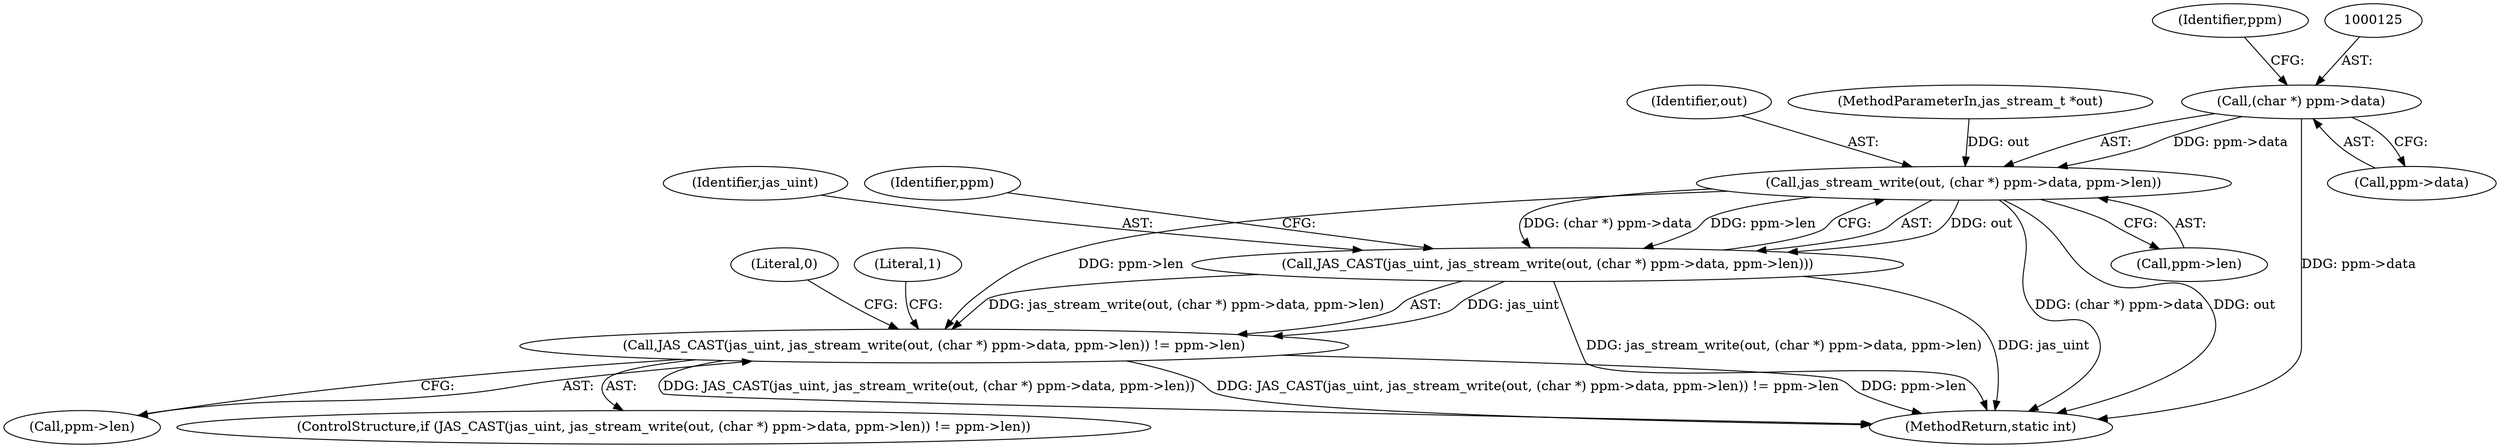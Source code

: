 digraph "0_jasper_d42b2388f7f8e0332c846675133acea151fc557a_36@pointer" {
"1000124" [label="(Call,(char *) ppm->data)"];
"1000122" [label="(Call,jas_stream_write(out, (char *) ppm->data, ppm->len))"];
"1000120" [label="(Call,JAS_CAST(jas_uint, jas_stream_write(out, (char *) ppm->data, ppm->len)))"];
"1000119" [label="(Call,JAS_CAST(jas_uint, jas_stream_write(out, (char *) ppm->data, ppm->len)) != ppm->len)"];
"1000133" [label="(Identifier,ppm)"];
"1000121" [label="(Identifier,jas_uint)"];
"1000119" [label="(Call,JAS_CAST(jas_uint, jas_stream_write(out, (char *) ppm->data, ppm->len)) != ppm->len)"];
"1000129" [label="(Call,ppm->len)"];
"1000104" [label="(MethodParameterIn,jas_stream_t *out)"];
"1000122" [label="(Call,jas_stream_write(out, (char *) ppm->data, ppm->len))"];
"1000141" [label="(MethodReturn,static int)"];
"1000126" [label="(Call,ppm->data)"];
"1000132" [label="(Call,ppm->len)"];
"1000138" [label="(Literal,1)"];
"1000120" [label="(Call,JAS_CAST(jas_uint, jas_stream_write(out, (char *) ppm->data, ppm->len)))"];
"1000118" [label="(ControlStructure,if (JAS_CAST(jas_uint, jas_stream_write(out, (char *) ppm->data, ppm->len)) != ppm->len))"];
"1000123" [label="(Identifier,out)"];
"1000140" [label="(Literal,0)"];
"1000130" [label="(Identifier,ppm)"];
"1000124" [label="(Call,(char *) ppm->data)"];
"1000124" -> "1000122"  [label="AST: "];
"1000124" -> "1000126"  [label="CFG: "];
"1000125" -> "1000124"  [label="AST: "];
"1000126" -> "1000124"  [label="AST: "];
"1000130" -> "1000124"  [label="CFG: "];
"1000124" -> "1000141"  [label="DDG: ppm->data"];
"1000124" -> "1000122"  [label="DDG: ppm->data"];
"1000122" -> "1000120"  [label="AST: "];
"1000122" -> "1000129"  [label="CFG: "];
"1000123" -> "1000122"  [label="AST: "];
"1000129" -> "1000122"  [label="AST: "];
"1000120" -> "1000122"  [label="CFG: "];
"1000122" -> "1000141"  [label="DDG: (char *) ppm->data"];
"1000122" -> "1000141"  [label="DDG: out"];
"1000122" -> "1000120"  [label="DDG: out"];
"1000122" -> "1000120"  [label="DDG: (char *) ppm->data"];
"1000122" -> "1000120"  [label="DDG: ppm->len"];
"1000104" -> "1000122"  [label="DDG: out"];
"1000122" -> "1000119"  [label="DDG: ppm->len"];
"1000120" -> "1000119"  [label="AST: "];
"1000121" -> "1000120"  [label="AST: "];
"1000133" -> "1000120"  [label="CFG: "];
"1000120" -> "1000141"  [label="DDG: jas_stream_write(out, (char *) ppm->data, ppm->len)"];
"1000120" -> "1000141"  [label="DDG: jas_uint"];
"1000120" -> "1000119"  [label="DDG: jas_uint"];
"1000120" -> "1000119"  [label="DDG: jas_stream_write(out, (char *) ppm->data, ppm->len)"];
"1000119" -> "1000118"  [label="AST: "];
"1000119" -> "1000132"  [label="CFG: "];
"1000132" -> "1000119"  [label="AST: "];
"1000138" -> "1000119"  [label="CFG: "];
"1000140" -> "1000119"  [label="CFG: "];
"1000119" -> "1000141"  [label="DDG: JAS_CAST(jas_uint, jas_stream_write(out, (char *) ppm->data, ppm->len))"];
"1000119" -> "1000141"  [label="DDG: JAS_CAST(jas_uint, jas_stream_write(out, (char *) ppm->data, ppm->len)) != ppm->len"];
"1000119" -> "1000141"  [label="DDG: ppm->len"];
}
